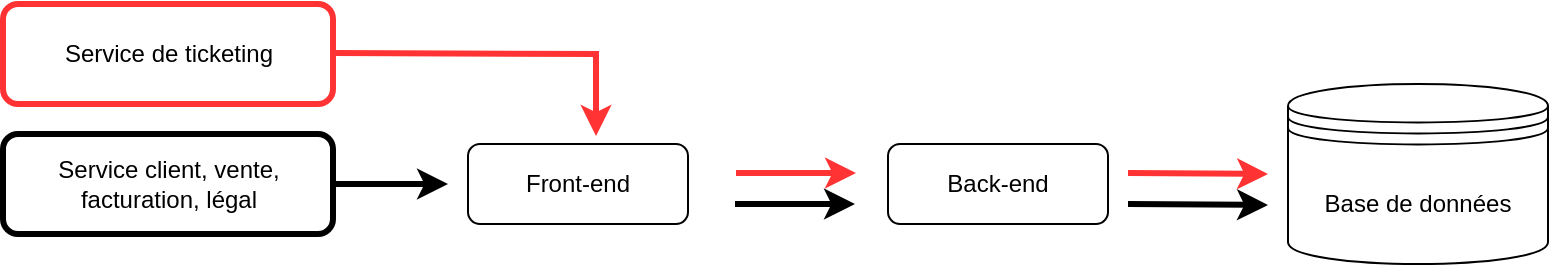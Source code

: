<mxfile version="20.3.0" type="github"><diagram id="-Jm4Pk95iJd7ZQW0pU1n" name="Page-1"><mxGraphModel dx="1422" dy="724" grid="1" gridSize="10" guides="1" tooltips="1" connect="1" arrows="1" fold="1" page="1" pageScale="1" pageWidth="827" pageHeight="1169" math="0" shadow="0"><root><mxCell id="0"/><mxCell id="1" parent="0"/><mxCell id="_26GdXSnej8FE8eCVRGA-15" value="Front-end" style="rounded=1;whiteSpace=wrap;html=1;" parent="1" vertex="1"><mxGeometry x="250" y="80" width="110" height="40" as="geometry"/></mxCell><mxCell id="_26GdXSnej8FE8eCVRGA-16" value="Back-end" style="rounded=1;whiteSpace=wrap;html=1;" parent="1" vertex="1"><mxGeometry x="460" y="80" width="110" height="40" as="geometry"/></mxCell><mxCell id="_26GdXSnej8FE8eCVRGA-17" value="&lt;div&gt;Base de données&lt;/div&gt;" style="shape=datastore;whiteSpace=wrap;html=1;" parent="1" vertex="1"><mxGeometry x="660" y="50" width="130" height="90" as="geometry"/></mxCell><mxCell id="_26GdXSnej8FE8eCVRGA-18" value="&lt;div&gt;Service client, vente,&lt;/div&gt;&lt;div&gt;facturation, légal&lt;/div&gt;" style="text;html=1;align=center;verticalAlign=middle;resizable=0;points=[];autosize=1;strokeColor=none;fillColor=none;" parent="1" vertex="1"><mxGeometry x="35" y="80" width="130" height="40" as="geometry"/></mxCell><mxCell id="_26GdXSnej8FE8eCVRGA-29" value="" style="rounded=1;whiteSpace=wrap;html=1;fontFamily=Helvetica;fontSize=12;strokeWidth=3;fillColor=none;strokeColor=#000000;gradientColor=default;" parent="1" vertex="1"><mxGeometry x="17.5" y="75" width="165" height="50" as="geometry"/></mxCell><mxCell id="_26GdXSnej8FE8eCVRGA-30" value="" style="endArrow=classic;html=1;rounded=0;fontFamily=Helvetica;fontSize=12;exitX=1;exitY=0.5;exitDx=0;exitDy=0;fillColor=#dae8fc;strokeColor=#000000;strokeWidth=3;" parent="1" source="_26GdXSnej8FE8eCVRGA-29" edge="1"><mxGeometry width="50" height="50" relative="1" as="geometry"><mxPoint x="210" y="100" as="sourcePoint"/><mxPoint x="240" y="100" as="targetPoint"/></mxGeometry></mxCell><mxCell id="FLqLZ172UEDyWDofSM8y-1" value="" style="endArrow=classic;html=1;rounded=0;fontFamily=Helvetica;fontSize=12;fillColor=#dae8fc;strokeColor=#000000;strokeWidth=3;" parent="1" edge="1"><mxGeometry width="50" height="50" relative="1" as="geometry"><mxPoint x="383.5" y="110" as="sourcePoint"/><mxPoint x="443.5" y="110" as="targetPoint"/></mxGeometry></mxCell><mxCell id="FLqLZ172UEDyWDofSM8y-2" value="" style="endArrow=classic;html=1;rounded=0;fontFamily=Helvetica;fontSize=12;exitX=1;exitY=0.5;exitDx=0;exitDy=0;fillColor=#dae8fc;strokeColor=#000000;strokeWidth=3;" parent="1" edge="1"><mxGeometry width="50" height="50" relative="1" as="geometry"><mxPoint x="580" y="110" as="sourcePoint"/><mxPoint x="650" y="110.5" as="targetPoint"/></mxGeometry></mxCell><mxCell id="7RbCmUPKU8dkJQou8R8l-1" value="Service de ticketing" style="rounded=1;whiteSpace=wrap;html=1;fontFamily=Helvetica;fontSize=12;strokeWidth=3;fillColor=none;strokeColor=#FF3333;gradientColor=default;" vertex="1" parent="1"><mxGeometry x="17.5" y="10" width="165" height="50" as="geometry"/></mxCell><mxCell id="7RbCmUPKU8dkJQou8R8l-2" value="" style="endArrow=classic;html=1;rounded=0;fontFamily=Helvetica;fontSize=12;exitX=1;exitY=0.5;exitDx=0;exitDy=0;fillColor=#dae8fc;strokeColor=#FF3333;strokeWidth=3;entryX=0.582;entryY=-0.1;entryDx=0;entryDy=0;entryPerimeter=0;" edge="1" parent="1" target="_26GdXSnej8FE8eCVRGA-15"><mxGeometry width="50" height="50" relative="1" as="geometry"><mxPoint x="182.5" y="34.5" as="sourcePoint"/><mxPoint x="310" y="35" as="targetPoint"/><Array as="points"><mxPoint x="314" y="35"/></Array></mxGeometry></mxCell><mxCell id="7RbCmUPKU8dkJQou8R8l-3" value="" style="endArrow=classic;html=1;rounded=0;fontFamily=Helvetica;fontSize=12;fillColor=#dae8fc;strokeColor=#FF3333;strokeWidth=3;" edge="1" parent="1"><mxGeometry width="50" height="50" relative="1" as="geometry"><mxPoint x="384" y="94.5" as="sourcePoint"/><mxPoint x="444" y="94.5" as="targetPoint"/></mxGeometry></mxCell><mxCell id="7RbCmUPKU8dkJQou8R8l-4" value="" style="endArrow=classic;html=1;rounded=0;fontFamily=Helvetica;fontSize=12;fillColor=#dae8fc;strokeColor=#FF3333;strokeWidth=3;" edge="1" parent="1"><mxGeometry width="50" height="50" relative="1" as="geometry"><mxPoint x="580" y="94.5" as="sourcePoint"/><mxPoint x="650" y="95" as="targetPoint"/></mxGeometry></mxCell></root></mxGraphModel></diagram></mxfile>
